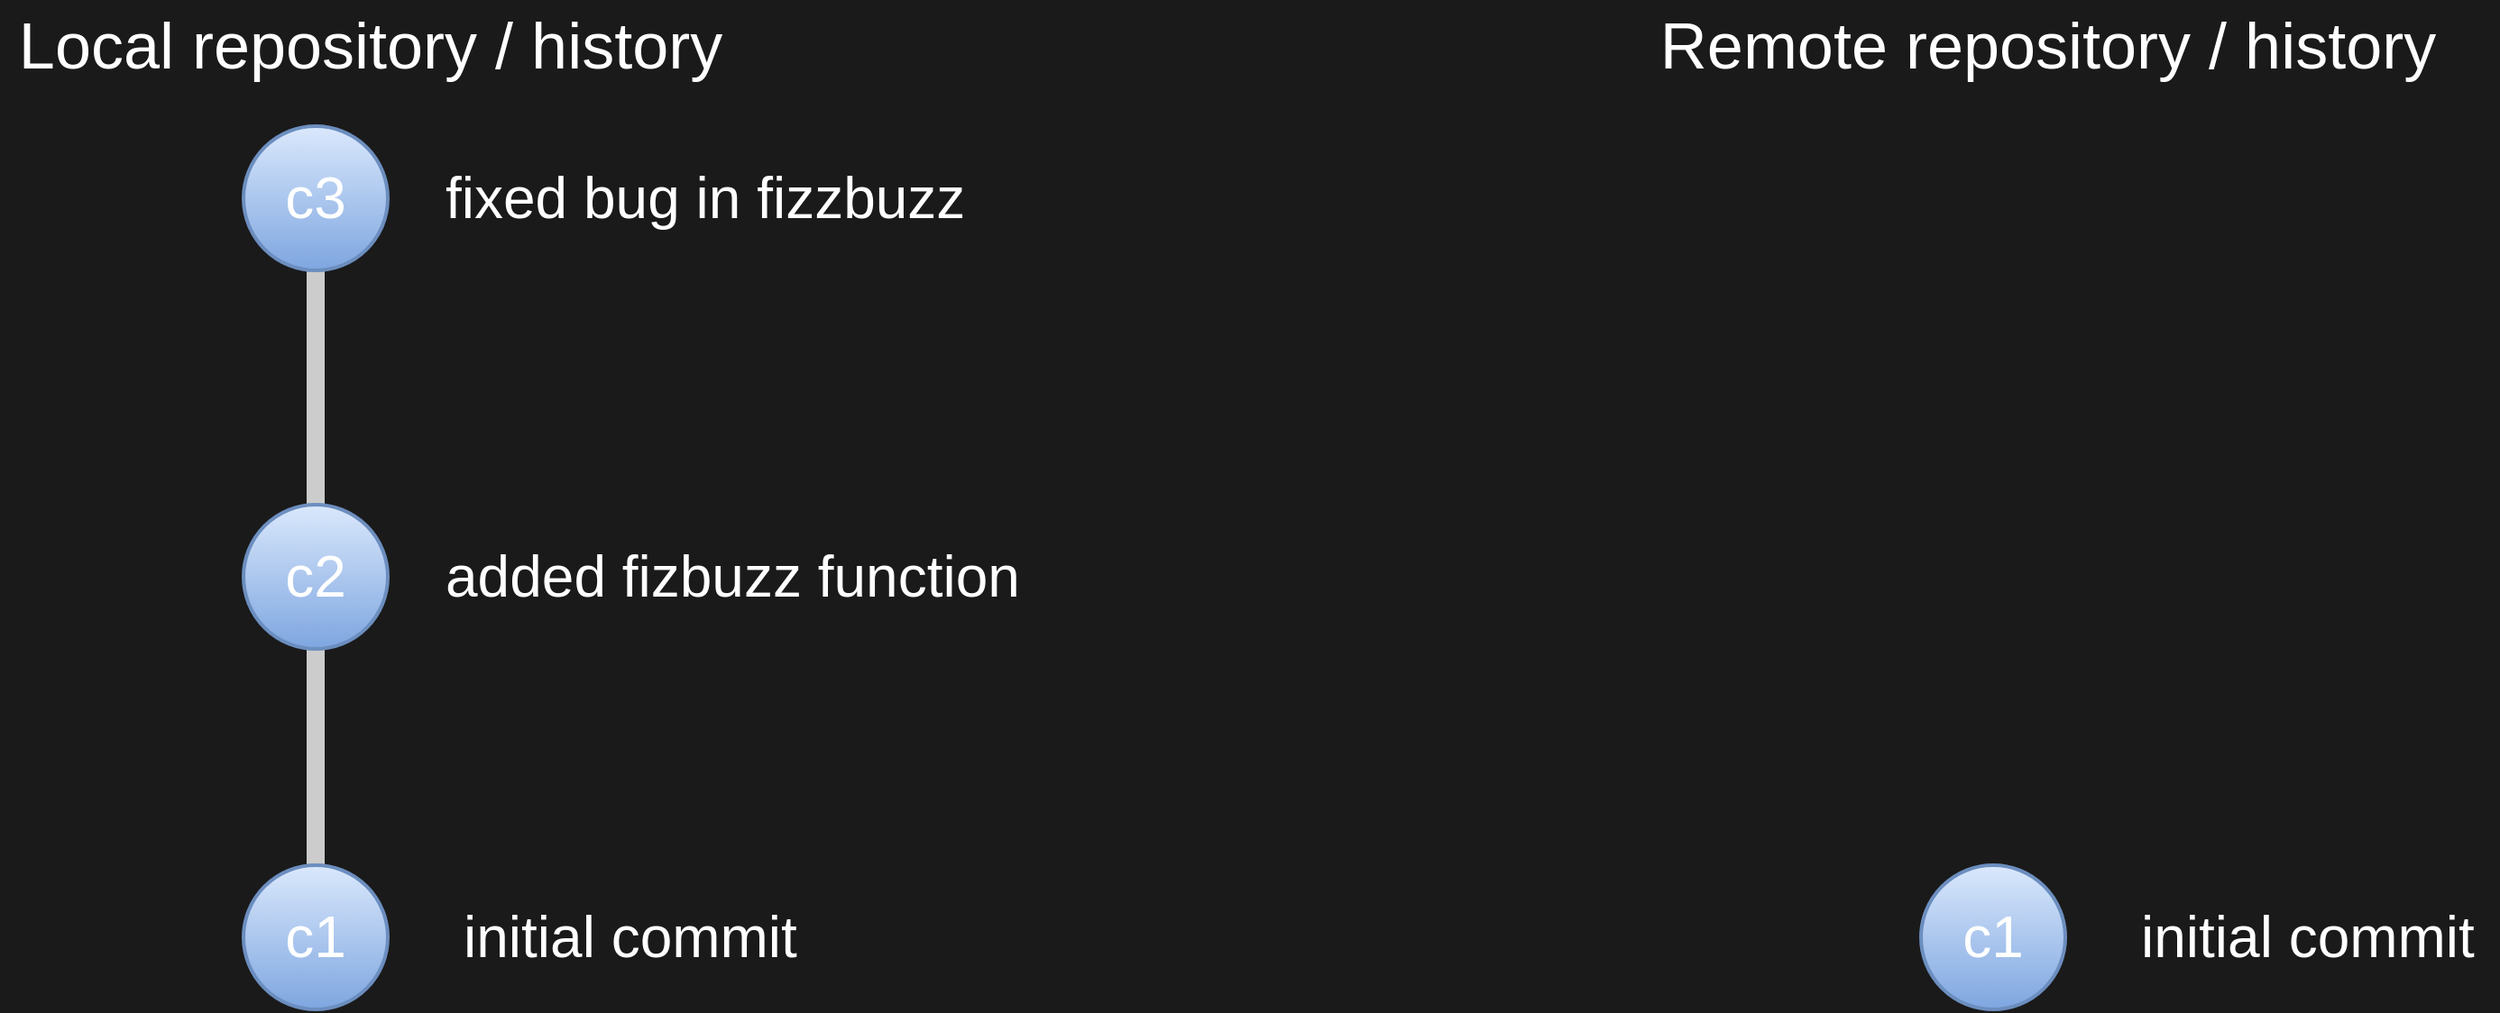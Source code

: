<mxfile version="16.4.0" type="device"><diagram id="Y_uHCqeiR_Z5L8vWirxe" name="Page-1"><mxGraphModel dx="2212" dy="1704" grid="1" gridSize="10" guides="1" tooltips="1" connect="1" arrows="1" fold="1" page="1" pageScale="1" pageWidth="1600" pageHeight="900" background="#1A1A1A" math="0" shadow="0"><root><mxCell id="0"/><mxCell id="1" parent="0"/><mxCell id="zvdvDkTzJKy5WXcymhPZ-1" style="edgeStyle=orthogonalEdgeStyle;rounded=1;orthogonalLoop=1;jettySize=auto;html=1;exitX=0.5;exitY=0;exitDx=0;exitDy=0;entryX=0.5;entryY=1;entryDx=0;entryDy=0;fontSize=32;strokeWidth=10;strokeColor=#CCCCCC;endArrow=none;endFill=0;" edge="1" parent="1" source="zvdvDkTzJKy5WXcymhPZ-2" target="zvdvDkTzJKy5WXcymhPZ-4"><mxGeometry relative="1" as="geometry"/></mxCell><mxCell id="zvdvDkTzJKy5WXcymhPZ-2" value="c1" style="ellipse;whiteSpace=wrap;html=1;aspect=fixed;fillColor=#dae8fc;strokeColor=#6c8ebf;strokeWidth=2;fontSize=32;fontColor=#FFFFFF;gradientColor=#7ea6e0;" vertex="1" parent="1"><mxGeometry x="180" y="790" width="80" height="80" as="geometry"/></mxCell><mxCell id="zvdvDkTzJKy5WXcymhPZ-3" style="edgeStyle=orthogonalEdgeStyle;rounded=1;orthogonalLoop=1;jettySize=auto;html=1;exitX=0.5;exitY=0;exitDx=0;exitDy=0;fontSize=32;strokeColor=#CCCCCC;strokeWidth=10;endArrow=none;endFill=0;" edge="1" parent="1" source="zvdvDkTzJKy5WXcymhPZ-4" target="zvdvDkTzJKy5WXcymhPZ-7"><mxGeometry relative="1" as="geometry"/></mxCell><mxCell id="zvdvDkTzJKy5WXcymhPZ-4" value="c2" style="ellipse;whiteSpace=wrap;html=1;aspect=fixed;fillColor=#dae8fc;strokeColor=#6c8ebf;strokeWidth=2;fontSize=32;fontColor=#FFFFFF;gradientColor=#7ea6e0;" vertex="1" parent="1"><mxGeometry x="180" y="590" width="80" height="80" as="geometry"/></mxCell><mxCell id="zvdvDkTzJKy5WXcymhPZ-5" value="initial commit" style="text;html=1;align=left;verticalAlign=middle;resizable=0;points=[];autosize=1;strokeColor=none;fillColor=none;fontSize=32;fontColor=#FFFFFF;" vertex="1" parent="1"><mxGeometry x="300" y="810" width="200" height="40" as="geometry"/></mxCell><mxCell id="zvdvDkTzJKy5WXcymhPZ-6" value="added fizbuzz function" style="text;html=1;align=left;verticalAlign=middle;resizable=0;points=[];autosize=1;strokeColor=none;fillColor=none;fontSize=32;fontColor=#FFFFFF;" vertex="1" parent="1"><mxGeometry x="290" y="610" width="330" height="40" as="geometry"/></mxCell><mxCell id="zvdvDkTzJKy5WXcymhPZ-7" value="c3" style="ellipse;whiteSpace=wrap;html=1;aspect=fixed;fillColor=#dae8fc;strokeColor=#6c8ebf;strokeWidth=2;fontSize=32;gradientColor=#7ea6e0;fontColor=#FFFFFF;" vertex="1" parent="1"><mxGeometry x="180" y="380" width="80" height="80" as="geometry"/></mxCell><mxCell id="zvdvDkTzJKy5WXcymhPZ-8" value="fixed bug in fizzbuzz" style="text;html=1;align=left;verticalAlign=middle;resizable=0;points=[];autosize=1;strokeColor=none;fillColor=none;fontSize=32;fontColor=#FFFFFF;" vertex="1" parent="1"><mxGeometry x="290" y="400" width="300" height="40" as="geometry"/></mxCell><mxCell id="zvdvDkTzJKy5WXcymhPZ-9" value="Local repository / history" style="text;html=1;align=center;verticalAlign=middle;resizable=0;points=[];autosize=1;strokeColor=none;fillColor=none;fontColor=#FFFFFF;fontSize=36;" vertex="1" parent="1"><mxGeometry x="45" y="310" width="410" height="50" as="geometry"/></mxCell><mxCell id="zvdvDkTzJKy5WXcymhPZ-11" value="c1" style="ellipse;whiteSpace=wrap;html=1;aspect=fixed;fillColor=#dae8fc;strokeColor=#6c8ebf;strokeWidth=2;fontSize=32;fontColor=#FFFFFF;gradientColor=#7ea6e0;" vertex="1" parent="1"><mxGeometry x="1110" y="790" width="80" height="80" as="geometry"/></mxCell><mxCell id="zvdvDkTzJKy5WXcymhPZ-12" style="edgeStyle=orthogonalEdgeStyle;rounded=1;orthogonalLoop=1;jettySize=auto;html=1;exitX=0.5;exitY=0;exitDx=0;exitDy=0;fontSize=32;strokeColor=#CCCCCC;strokeWidth=10;endArrow=none;endFill=0;" edge="1" parent="1" source="zvdvDkTzJKy5WXcymhPZ-13"><mxGeometry relative="1" as="geometry"><mxPoint x="1150" y="460" as="targetPoint"/></mxGeometry></mxCell><mxCell id="zvdvDkTzJKy5WXcymhPZ-14" value="initial commit" style="text;html=1;align=left;verticalAlign=middle;resizable=0;points=[];autosize=1;strokeColor=none;fillColor=none;fontSize=32;fontColor=#FFFFFF;" vertex="1" parent="1"><mxGeometry x="1230" y="810" width="200" height="40" as="geometry"/></mxCell><mxCell id="zvdvDkTzJKy5WXcymhPZ-18" value="Remote repository / history" style="text;html=1;align=center;verticalAlign=middle;resizable=0;points=[];autosize=1;strokeColor=none;fillColor=none;fontColor=#FFFFFF;fontSize=36;" vertex="1" parent="1"><mxGeometry x="955" y="310" width="450" height="50" as="geometry"/></mxCell></root></mxGraphModel></diagram></mxfile>